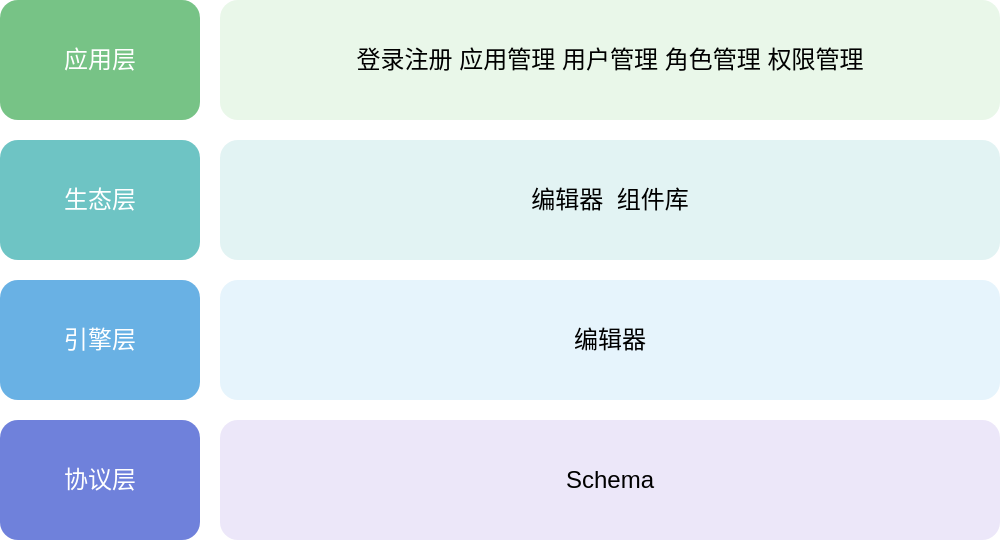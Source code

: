 <mxfile version="21.2.9" type="github">
  <diagram name="第 1 页" id="LbV2Ouu0MSUz2O4njj0f">
    <mxGraphModel dx="1050" dy="517" grid="1" gridSize="10" guides="1" tooltips="1" connect="1" arrows="1" fold="1" page="1" pageScale="1" pageWidth="827" pageHeight="1169" math="0" shadow="0">
      <root>
        <mxCell id="0" />
        <mxCell id="1" parent="0" />
        <mxCell id="asuClRF9nyO96nMHcw2N-1" value="Schema" style="rounded=1;whiteSpace=wrap;html=1;strokeColor=none;fillColor=#ece7f9;glass=0;shadow=0;" vertex="1" parent="1">
          <mxGeometry x="210" y="300" width="390" height="60" as="geometry" />
        </mxCell>
        <mxCell id="asuClRF9nyO96nMHcw2N-2" value="协议层" style="rounded=1;whiteSpace=wrap;html=1;fillColor=#6f81db;strokeColor=none;fontColor=#FFFFFF;glass=0;shadow=0;" vertex="1" parent="1">
          <mxGeometry x="100" y="300" width="100" height="60" as="geometry" />
        </mxCell>
        <mxCell id="asuClRF9nyO96nMHcw2N-3" value="编辑器" style="rounded=1;whiteSpace=wrap;html=1;strokeColor=none;fillColor=#e6f4fc;glass=0;shadow=0;" vertex="1" parent="1">
          <mxGeometry x="210" y="230" width="390" height="60" as="geometry" />
        </mxCell>
        <mxCell id="asuClRF9nyO96nMHcw2N-4" value="引擎层" style="rounded=1;whiteSpace=wrap;html=1;fillColor=#69b1e4;strokeColor=none;fontColor=#FFFFFF;glass=0;shadow=0;" vertex="1" parent="1">
          <mxGeometry x="100" y="230" width="100" height="60" as="geometry" />
        </mxCell>
        <mxCell id="asuClRF9nyO96nMHcw2N-7" value="编辑器&lt;span style=&quot;white-space: pre;&quot;&gt;	&lt;/span&gt;&lt;span style=&quot;white-space: pre;&quot;&gt;	&lt;/span&gt;组件库" style="rounded=1;whiteSpace=wrap;html=1;strokeColor=none;fillColor=#e2f3f3;glass=0;shadow=0;" vertex="1" parent="1">
          <mxGeometry x="210" y="160" width="390" height="60" as="geometry" />
        </mxCell>
        <mxCell id="asuClRF9nyO96nMHcw2N-8" value="生态层" style="rounded=1;whiteSpace=wrap;html=1;fillColor=#6ec4c4;strokeColor=none;fontColor=#FFFFFF;glass=0;shadow=0;" vertex="1" parent="1">
          <mxGeometry x="100" y="160" width="100" height="60" as="geometry" />
        </mxCell>
        <mxCell id="asuClRF9nyO96nMHcw2N-9" value="登录注册&lt;span style=&quot;white-space: pre;&quot;&gt;	&lt;/span&gt;应用管理&lt;span style=&quot;white-space: pre;&quot;&gt;	&lt;/span&gt;用户管理&lt;span style=&quot;white-space: pre;&quot;&gt;	&lt;/span&gt;角色管理&lt;span style=&quot;white-space: pre;&quot;&gt;	&lt;/span&gt;权限管理" style="rounded=1;whiteSpace=wrap;html=1;strokeColor=none;fillColor=#e9f7e9;glass=0;shadow=0;" vertex="1" parent="1">
          <mxGeometry x="210" y="90" width="390" height="60" as="geometry" />
        </mxCell>
        <mxCell id="asuClRF9nyO96nMHcw2N-10" value="应用层" style="rounded=1;whiteSpace=wrap;html=1;fillColor=#77c386;strokeColor=none;fontColor=#FFFFFF;glass=0;shadow=0;" vertex="1" parent="1">
          <mxGeometry x="100" y="90" width="100" height="60" as="geometry" />
        </mxCell>
      </root>
    </mxGraphModel>
  </diagram>
</mxfile>
